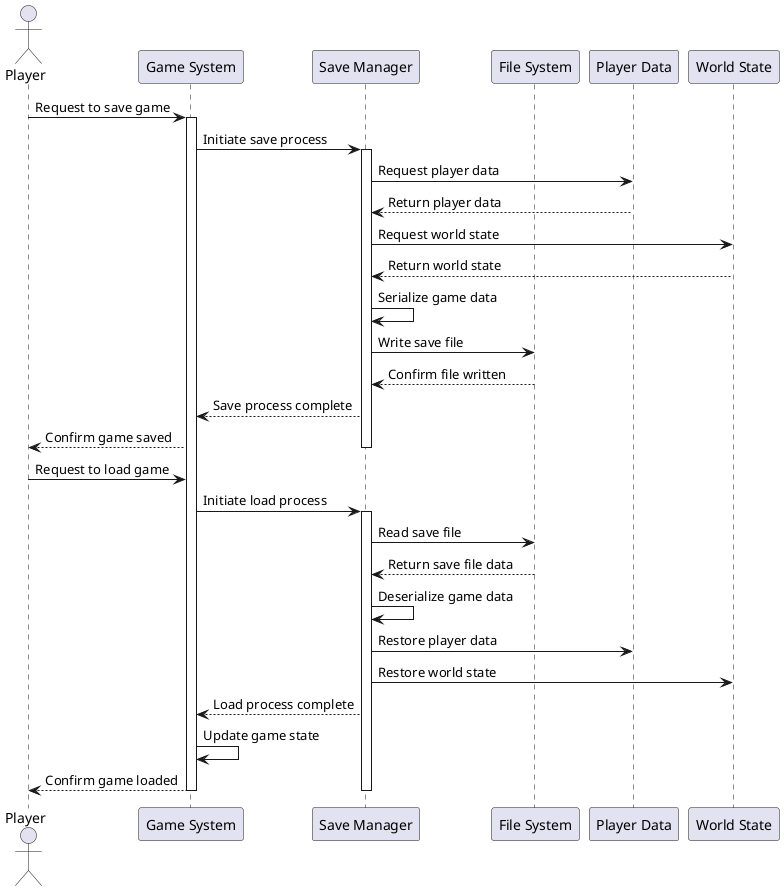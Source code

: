 @startuml
actor Player
participant "Game System" as Game
participant "Save Manager" as SaveMgr
participant "File System" as FileSys
participant "Player Data" as PlayerData
participant "World State" as WorldState

' Saving the game
Player -> Game: Request to save game
activate Game
Game -> SaveMgr: Initiate save process
activate SaveMgr

SaveMgr -> PlayerData: Request player data
PlayerData --> SaveMgr: Return player data
SaveMgr -> WorldState: Request world state
WorldState --> SaveMgr: Return world state

SaveMgr -> SaveMgr: Serialize game data
SaveMgr -> FileSys: Write save file
FileSys --> SaveMgr: Confirm file written

SaveMgr --> Game: Save process complete
Game --> Player: Confirm game saved

deactivate SaveMgr

' Loading the game
Player -> Game: Request to load game
Game -> SaveMgr: Initiate load process
activate SaveMgr

SaveMgr -> FileSys: Read save file
FileSys --> SaveMgr: Return save file data

SaveMgr -> SaveMgr: Deserialize game data

SaveMgr -> PlayerData: Restore player data
SaveMgr -> WorldState: Restore world state

SaveMgr --> Game: Load process complete
Game -> Game: Update game state
Game --> Player: Confirm game loaded

deactivate SaveMgr
deactivate Game
@enduml

